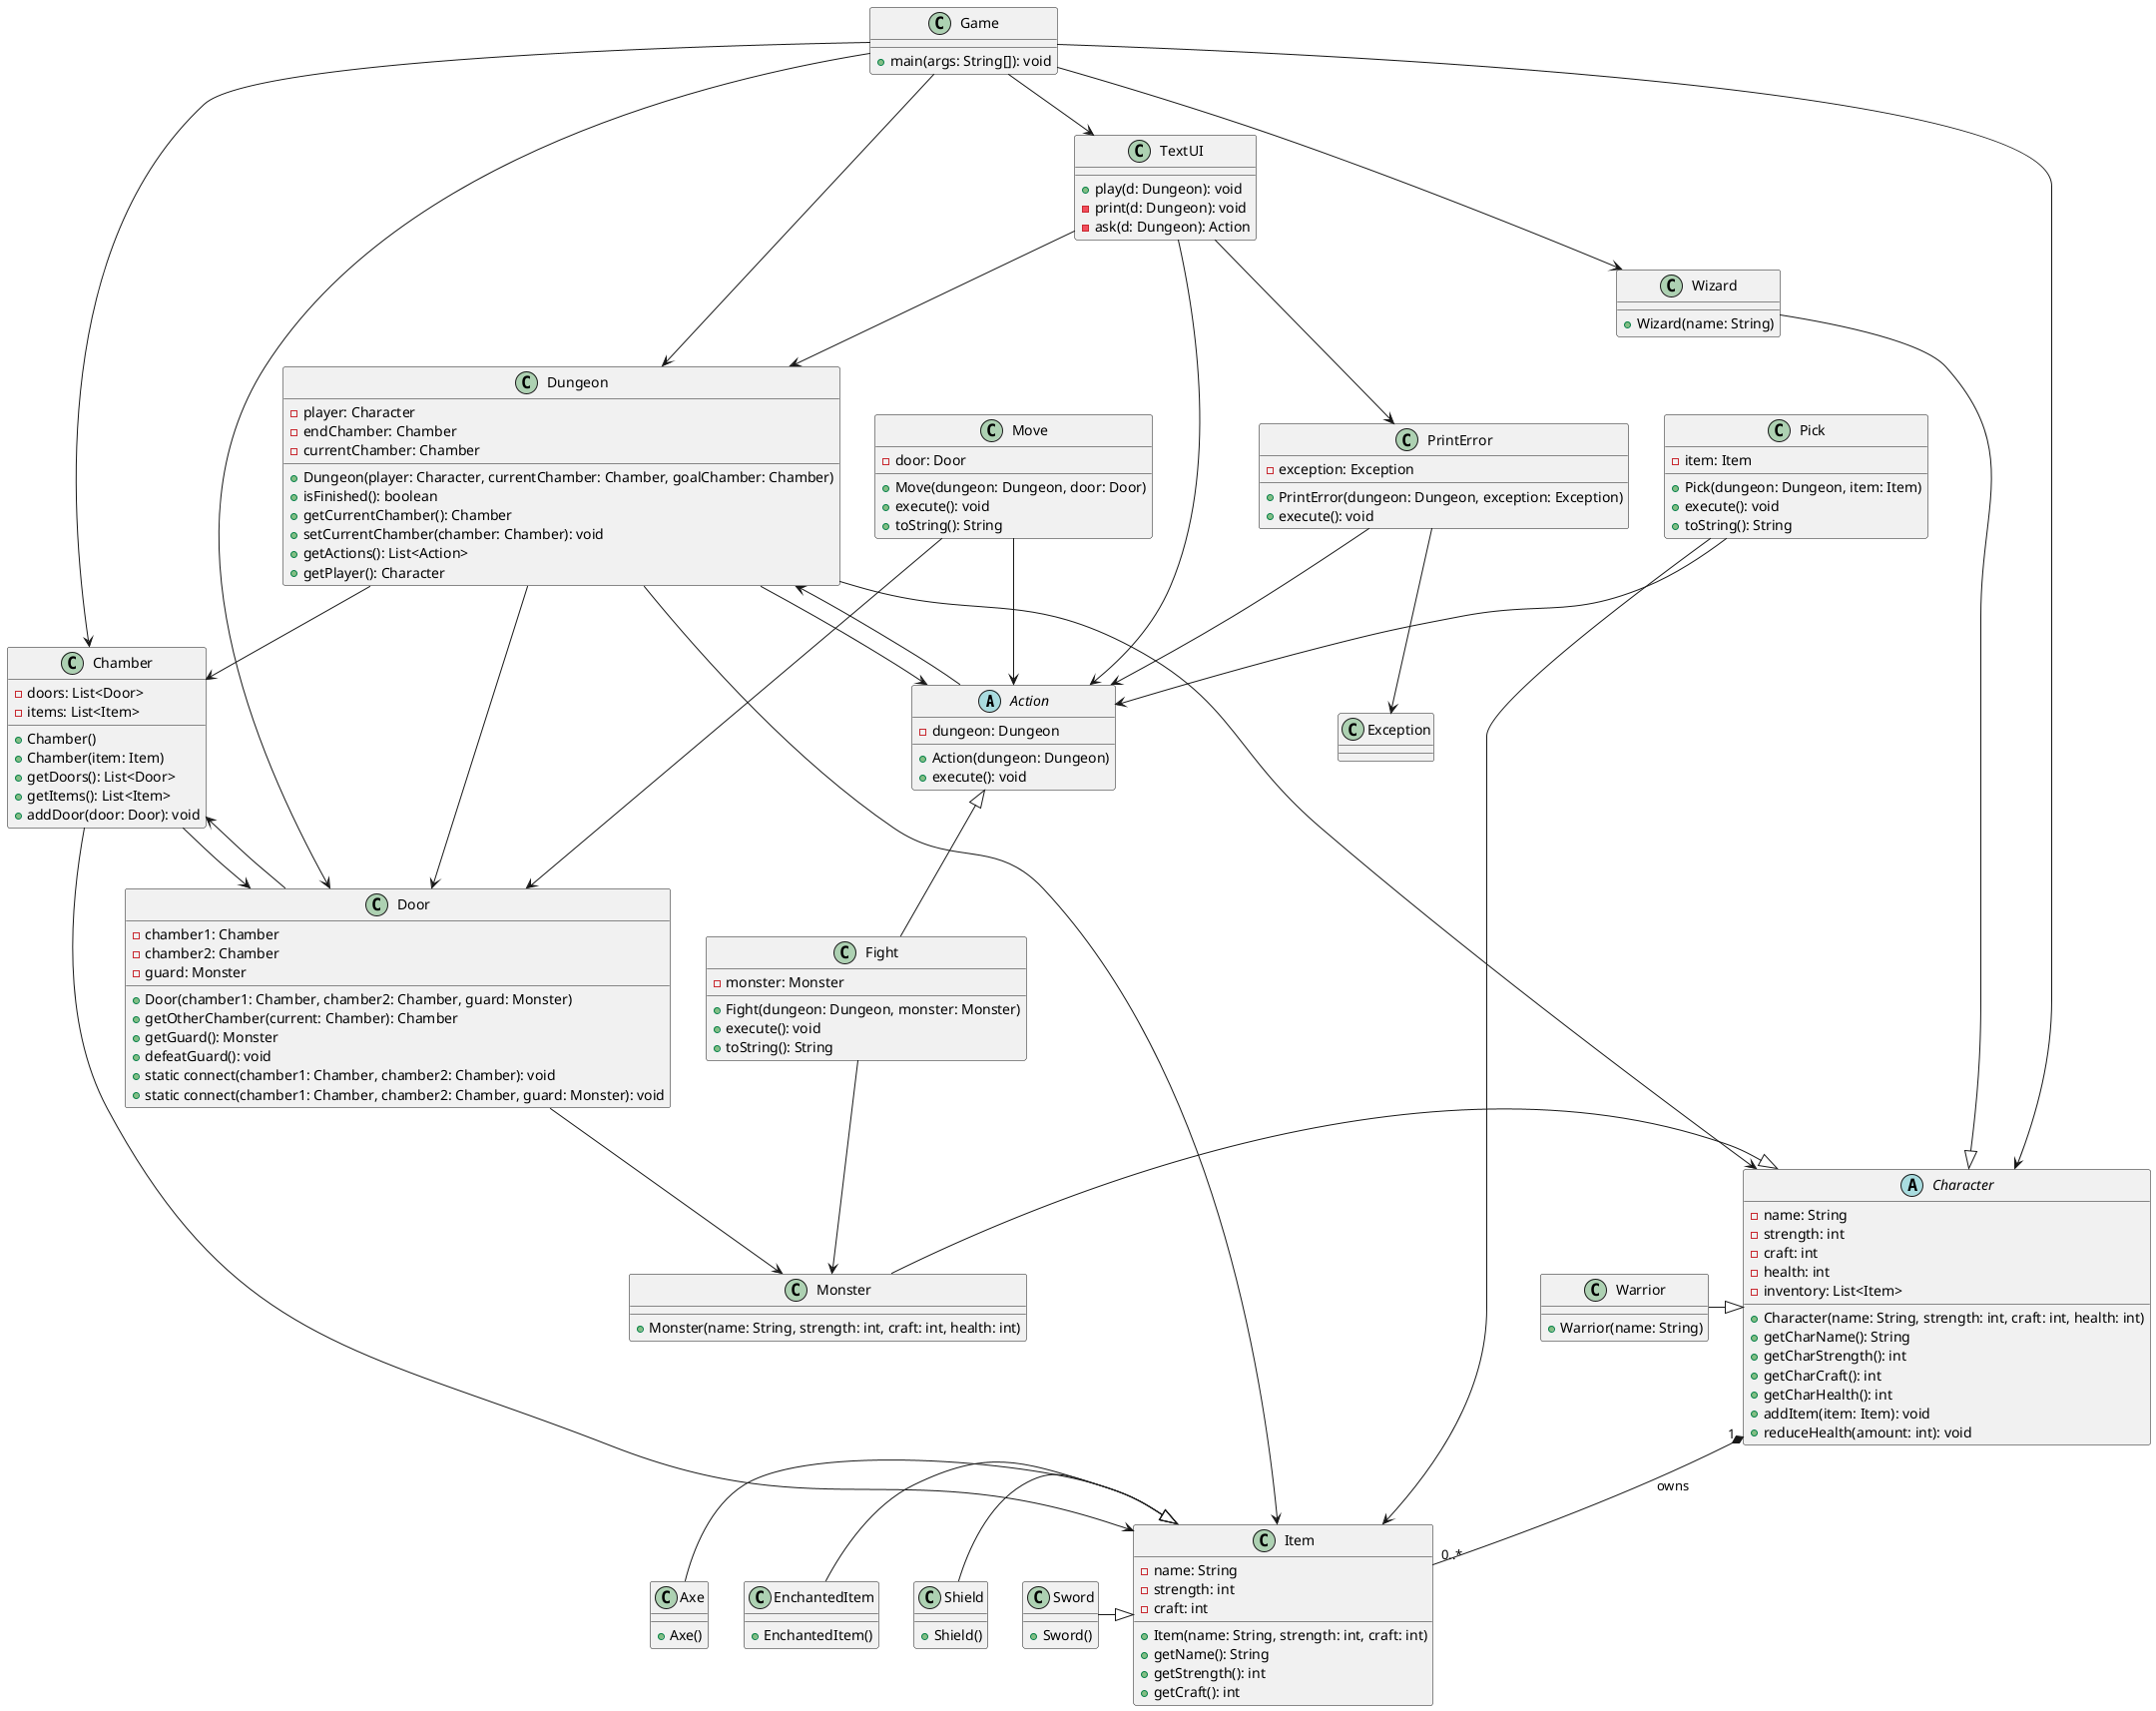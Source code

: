 @startuml
/'Anthony Jaimes'/
/'ID:2018391'/
/'Assignment 2'/
abstract class Action {
    - dungeon: Dungeon
    + Action(dungeon: Dungeon)
    + execute(): void
}

class Fight {
    - monster: Monster
    + Fight(dungeon: Dungeon, monster: Monster)
    + execute(): void
    + toString(): String
}


abstract class Character {
    - name: String
    - strength: int
    - craft: int
    - health: int
    - inventory: List<Item>
    + Character(name: String, strength: int, craft: int, health: int)
    + getCharName(): String
    + getCharStrength(): int
    + getCharCraft(): int
    + getCharHealth(): int
    + addItem(item: Item): void
    + reduceHealth(amount: int): void
}
class Item {
    - name: String
    - strength: int
    - craft: int
    + Item(name: String, strength: int, craft: int)
    + getName(): String
    + getStrength(): int
    + getCraft(): int
}
class Dungeon {
    -player: Character
    -endChamber: Chamber
    -currentChamber: Chamber
    +Dungeon(player: Character, currentChamber: Chamber, goalChamber: Chamber)
    +isFinished(): boolean
    +getCurrentChamber(): Chamber
    +setCurrentChamber(chamber: Chamber): void
    +getActions(): List<Action>
    +getPlayer(): Character
}
class Chamber {
    -doors: List<Door>
    -items: List<Item>
    +Chamber()
    +Chamber(item: Item)
    +getDoors(): List<Door>
    +getItems(): List<Item>
    +addDoor(door: Door): void
}
class Door {
    -chamber1: Chamber
    -chamber2: Chamber
    -guard: Monster
    +Door(chamber1: Chamber, chamber2: Chamber, guard: Monster)
    +getOtherChamber(current: Chamber): Chamber
    +getGuard(): Monster
    +defeatGuard(): void
    +static connect(chamber1: Chamber, chamber2: Chamber): void
    +static connect(chamber1: Chamber, chamber2: Chamber, guard: Monster): void
}
class Move {
    - door: Door
    + Move(dungeon: Dungeon, door: Door)
    + execute(): void
    + toString(): String
}



class Game {
    + main(args: String[]): void
}
class Pick {
    - item: Item
    + Pick(dungeon: Dungeon, item: Item)
    + execute(): void
    + toString(): String
}
class PrintError {
    - exception: Exception
    + PrintError(dungeon: Dungeon, exception: Exception)
    + execute(): void
}
class TextUI {
    + play(d: Dungeon): void
    - print(d: Dungeon): void
    - ask(d: Dungeon): Action
}






class Wizard {
    + Wizard(name: String)
}

class Warrior {
    + Warrior(name: String)
}

class Monster {
    + Monster(name: String, strength: int, craft: int, health: int)
}
class Sword {
    + Sword()
}
class Axe {
    +Axe()
}

class EnchantedItem {
    +EnchantedItem()
}

class Shield {
    +Shield()
}

Character "1" *-- "0..*" Item : owns

Wizard -|> Character
Warrior -|> Character
Monster -|> Character

Sword -|> Item
Axe -|> Item
EnchantedItem -|> Item
Shield -|> Item
Chamber --> Door
Chamber --> Item
Move --> Action
Move --> Door
Action <|-- Fight
Fight --> Monster
Action --> Dungeon

Dungeon --> Character
Dungeon --> Chamber
Dungeon --> Action
Dungeon --> Door
Dungeon --> Item
Door --> Chamber
Door --> Monster
TextUI --> Dungeon
TextUI --> Action
TextUI --> PrintError


PrintError --> Action
PrintError --> Exception

Pick --> Action
Pick --> Item

Game --> Chamber
Game --> Door
Game --> Character
Game --> Dungeon
Game --> Wizard
Game --> TextUI
@enduml
